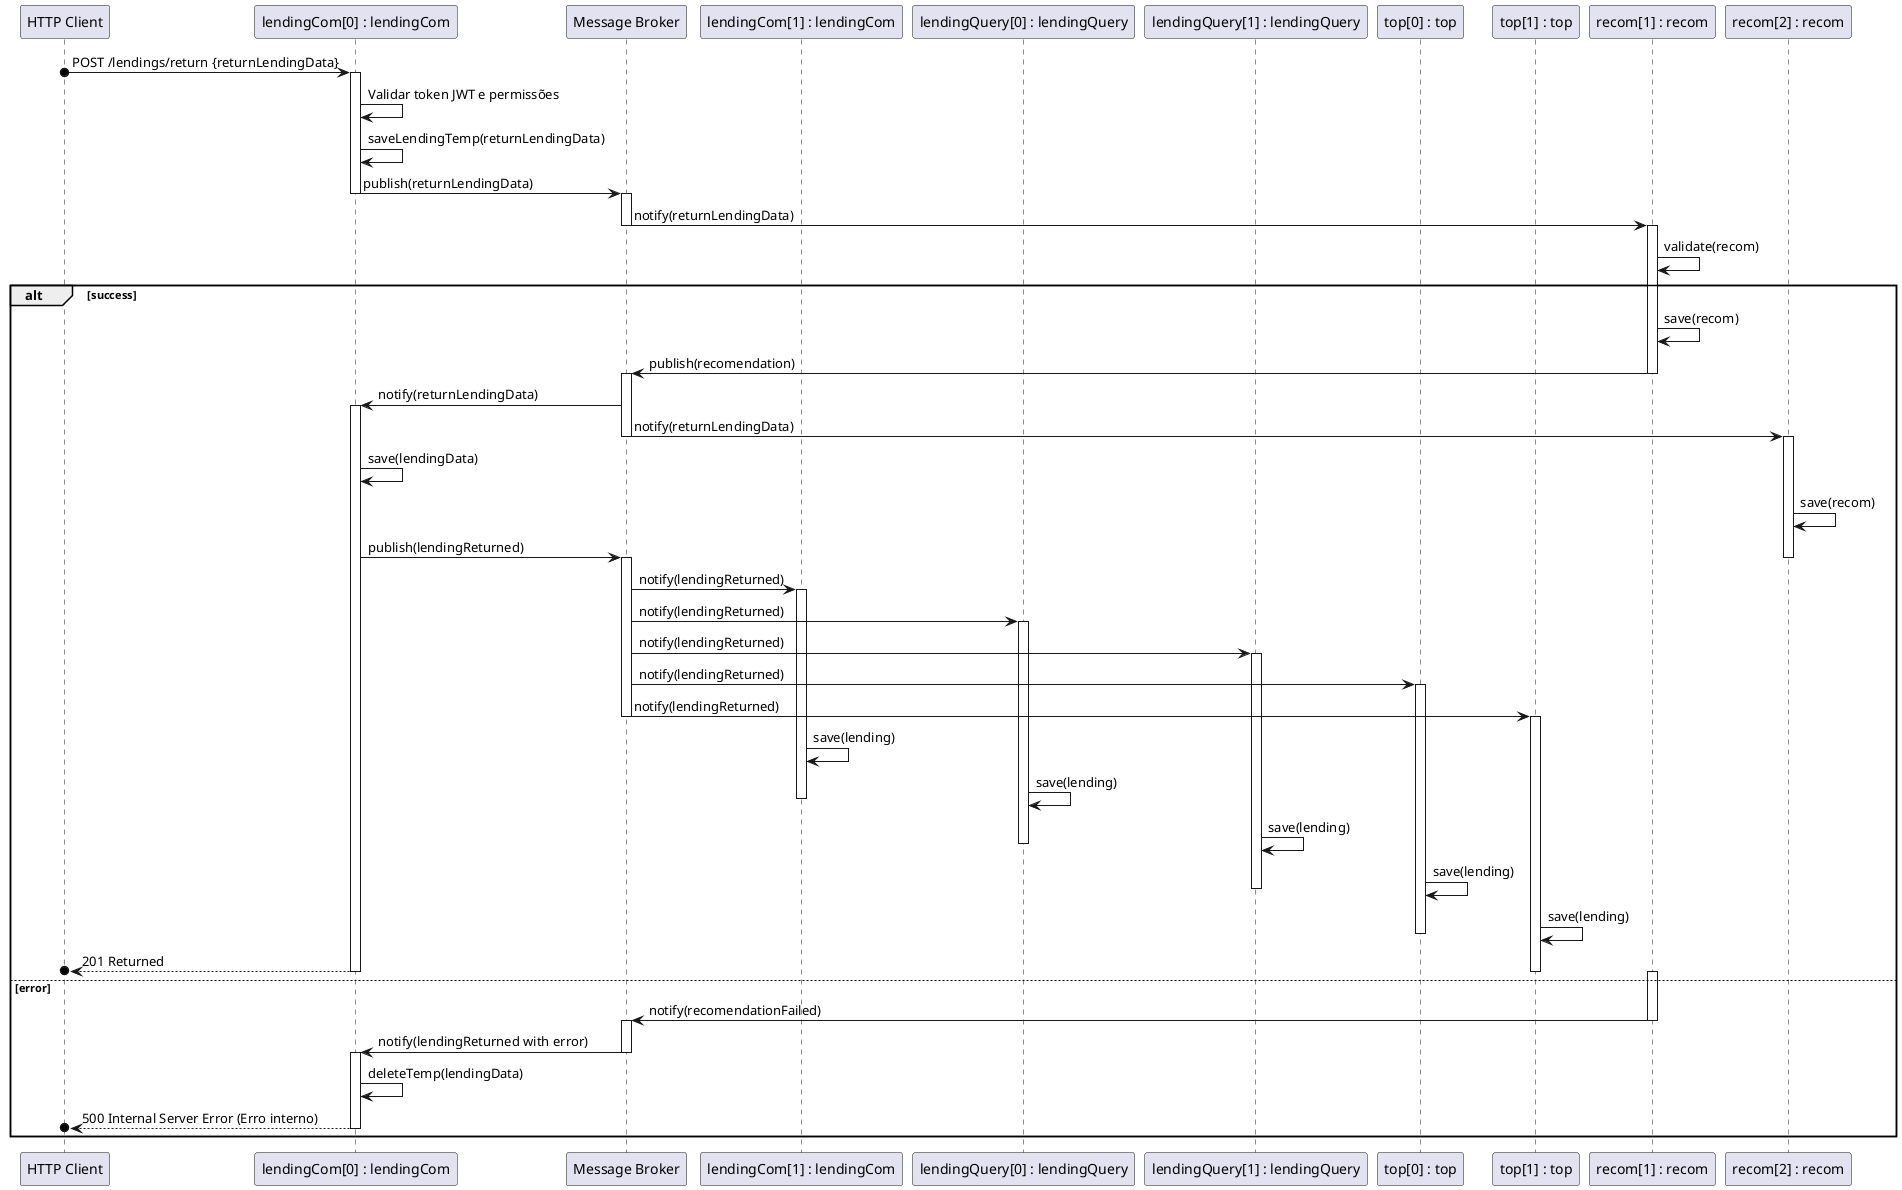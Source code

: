 @startuml
' Definindo os participantes
participant "HTTP Client" as client
participant "lendingCom[0] : lendingCom" as lending0
participant "Message Broker" as mb
participant "lendingCom[1] : lendingCom" as lending1
participant "lendingQuery[0] : lendingQuery" as lending01
participant "lendingQuery[1] : lendingQuery" as lending11
participant "top[0] : top" as top0
participant "top[1] : top" as top1
participant "recom[1] : recom" as  recom1
participant "recom[2] : recom" as  recom2


client o-> lending0: POST /lendings/return {returnLendingData}
activate lending0

lending0 -> lending0: Validar token JWT e permissões

lending0 -> lending0: saveLendingTemp(returnLendingData)

lending0 -> mb: publish(returnLendingData)
deactivate lending0
activate mb

mb -> recom1: notify(returnLendingData)
deactivate mb
activate recom1
recom1 -> recom1: validate(recom)
alt success
recom1 -> recom1: save(recom)

recom1 -> mb: publish(recomendation)


deactivate recom1
activate mb

mb -> lending0: notify(returnLendingData)
activate lending0

mb -> recom2: notify(returnLendingData)
deactivate mb
activate recom2

lending0 -> lending0: save(lendingData)


recom2 -> recom2: save(recom)




lending0 -> mb: publish(lendingReturned)
deactivate recom2

activate mb

' Replicando dados para a outra instância (espelhamento)
mb -> lending1: notify(lendingReturned)
activate lending1
mb -> lending01: notify(lendingReturned)
activate lending01
mb -> lending11: notify(lendingReturned)
activate lending11
mb -> top0: notify(lendingReturned)
activate top0
mb -> top1: notify(lendingReturned)
deactivate mb

activate top1



lending1 -> lending1: save(lending)

lending01 -> lending01: save(lending)
deactivate lending1
lending11 -> lending11: save(lending)
deactivate lending01
top0 -> top0: save(lending)
deactivate lending11
top1 -> top1: save(lending)
deactivate top0


' Responder ao cliente com sucesso final após a replicação
lending0 -->o client: 201 Returned
deactivate top1
deactivate lending0
else error

activate recom1
recom1 -> mb: notify(recomendationFailed)
deactivate recom1
activate mb
mb -> lending0: notify(lendingReturned with error)
deactivate mb
activate lending0
lending0 -> lending0: deleteTemp(lendingData)


lending0 -->o client: 500 Internal Server Error (Erro interno)
deactivate lending0
end
@enduml
